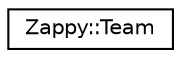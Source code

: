 digraph "Graphical Class Hierarchy"
{
 // LATEX_PDF_SIZE
  edge [fontname="Helvetica",fontsize="10",labelfontname="Helvetica",labelfontsize="10"];
  node [fontname="Helvetica",fontsize="10",shape=record];
  rankdir="LR";
  Node0 [label="Zappy::Team",height=0.2,width=0.4,color="black", fillcolor="white", style="filled",URL="$structZappy_1_1Team.html",tooltip=" "];
}
